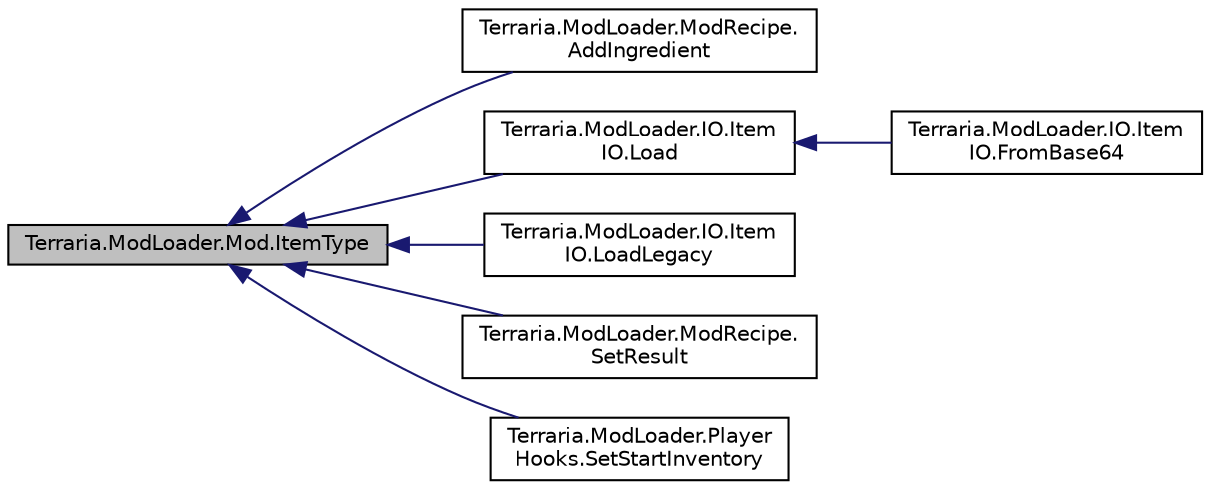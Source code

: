 digraph "Terraria.ModLoader.Mod.ItemType"
{
  edge [fontname="Helvetica",fontsize="10",labelfontname="Helvetica",labelfontsize="10"];
  node [fontname="Helvetica",fontsize="10",shape=record];
  rankdir="LR";
  Node370 [label="Terraria.ModLoader.Mod.ItemType",height=0.2,width=0.4,color="black", fillcolor="grey75", style="filled", fontcolor="black"];
  Node370 -> Node371 [dir="back",color="midnightblue",fontsize="10",style="solid",fontname="Helvetica"];
  Node371 [label="Terraria.ModLoader.ModRecipe.\lAddIngredient",height=0.2,width=0.4,color="black", fillcolor="white", style="filled",URL="$class_terraria_1_1_mod_loader_1_1_mod_recipe.html#a7c390feb8cf0a3212de31b53ad5bcfc2",tooltip="Adds an ingredient to this recipe with the given item name from the given mod, and with the given sta..."];
  Node370 -> Node372 [dir="back",color="midnightblue",fontsize="10",style="solid",fontname="Helvetica"];
  Node372 [label="Terraria.ModLoader.IO.Item\lIO.Load",height=0.2,width=0.4,color="black", fillcolor="white", style="filled",URL="$class_terraria_1_1_mod_loader_1_1_i_o_1_1_item_i_o.html#a6d85be6826465184a0c159ff793b69b6"];
  Node372 -> Node373 [dir="back",color="midnightblue",fontsize="10",style="solid",fontname="Helvetica"];
  Node373 [label="Terraria.ModLoader.IO.Item\lIO.FromBase64",height=0.2,width=0.4,color="black", fillcolor="white", style="filled",URL="$class_terraria_1_1_mod_loader_1_1_i_o_1_1_item_i_o.html#aabc0f58cfcbca0707a5416cdbe5dffc0"];
  Node370 -> Node374 [dir="back",color="midnightblue",fontsize="10",style="solid",fontname="Helvetica"];
  Node374 [label="Terraria.ModLoader.IO.Item\lIO.LoadLegacy",height=0.2,width=0.4,color="black", fillcolor="white", style="filled",URL="$class_terraria_1_1_mod_loader_1_1_i_o_1_1_item_i_o.html#a0fc1412d46dee67b9a2031f05e5d0560"];
  Node370 -> Node375 [dir="back",color="midnightblue",fontsize="10",style="solid",fontname="Helvetica"];
  Node375 [label="Terraria.ModLoader.ModRecipe.\lSetResult",height=0.2,width=0.4,color="black", fillcolor="white", style="filled",URL="$class_terraria_1_1_mod_loader_1_1_mod_recipe.html#aae2ead4bce828b8c8019076ebe1edae5",tooltip="Sets the result of this recipe with the given item name from the given mod, and with the given stack ..."];
  Node370 -> Node376 [dir="back",color="midnightblue",fontsize="10",style="solid",fontname="Helvetica"];
  Node376 [label="Terraria.ModLoader.Player\lHooks.SetStartInventory",height=0.2,width=0.4,color="black", fillcolor="white", style="filled",URL="$class_terraria_1_1_mod_loader_1_1_player_hooks.html#ad7fe8c60e3c3ff813a4cedc4ecfe1545"];
}

